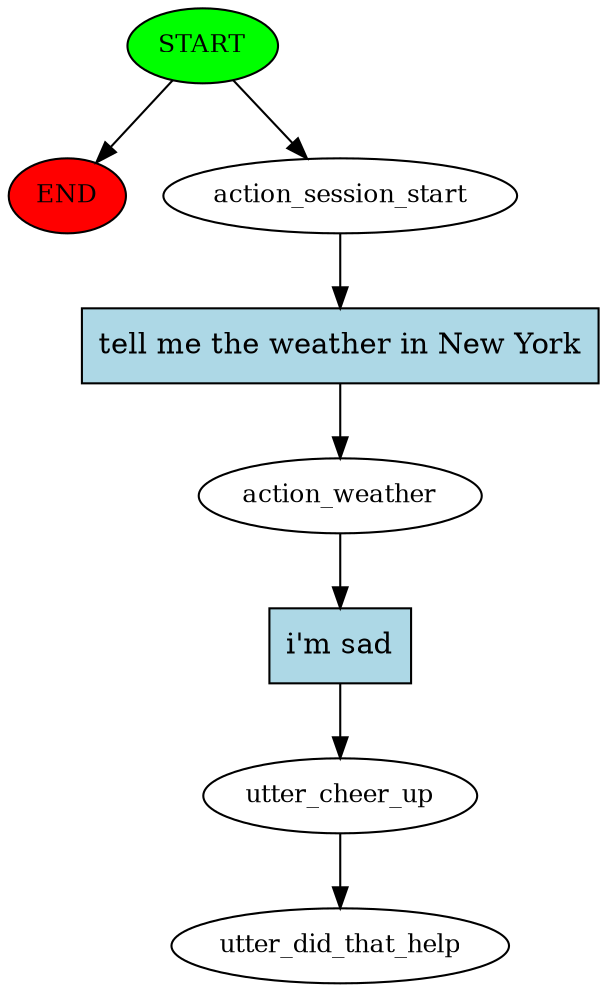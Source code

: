 digraph  {
0 [class="start active", fillcolor=green, fontsize=12, label=START, style=filled];
"-1" [class=end, fillcolor=red, fontsize=12, label=END, style=filled];
1 [class=active, fontsize=12, label=action_session_start];
2 [class=active, fontsize=12, label=action_weather];
3 [class=active, fontsize=12, label=utter_cheer_up];
4 [class="dashed active", fontsize=12, label=utter_did_that_help];
5 [class="intent active", fillcolor=lightblue, label="tell me the weather in New York", shape=rect, style=filled];
6 [class="intent active", fillcolor=lightblue, label="i'm sad", shape=rect, style=filled];
0 -> "-1"  [class="", key=NONE, label=""];
0 -> 1  [class=active, key=NONE, label=""];
1 -> 5  [class=active, key=0];
2 -> 6  [class=active, key=0];
3 -> 4  [class=active, key=NONE, label=""];
5 -> 2  [class=active, key=0];
6 -> 3  [class=active, key=0];
}
